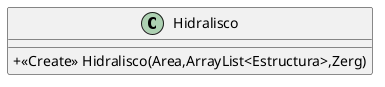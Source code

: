 @startuml
skinparam classAttributeIconSize 0
class Hidralisco {
+ <<Create>> Hidralisco(Area,ArrayList<Estructura>,Zerg)
}


@enduml